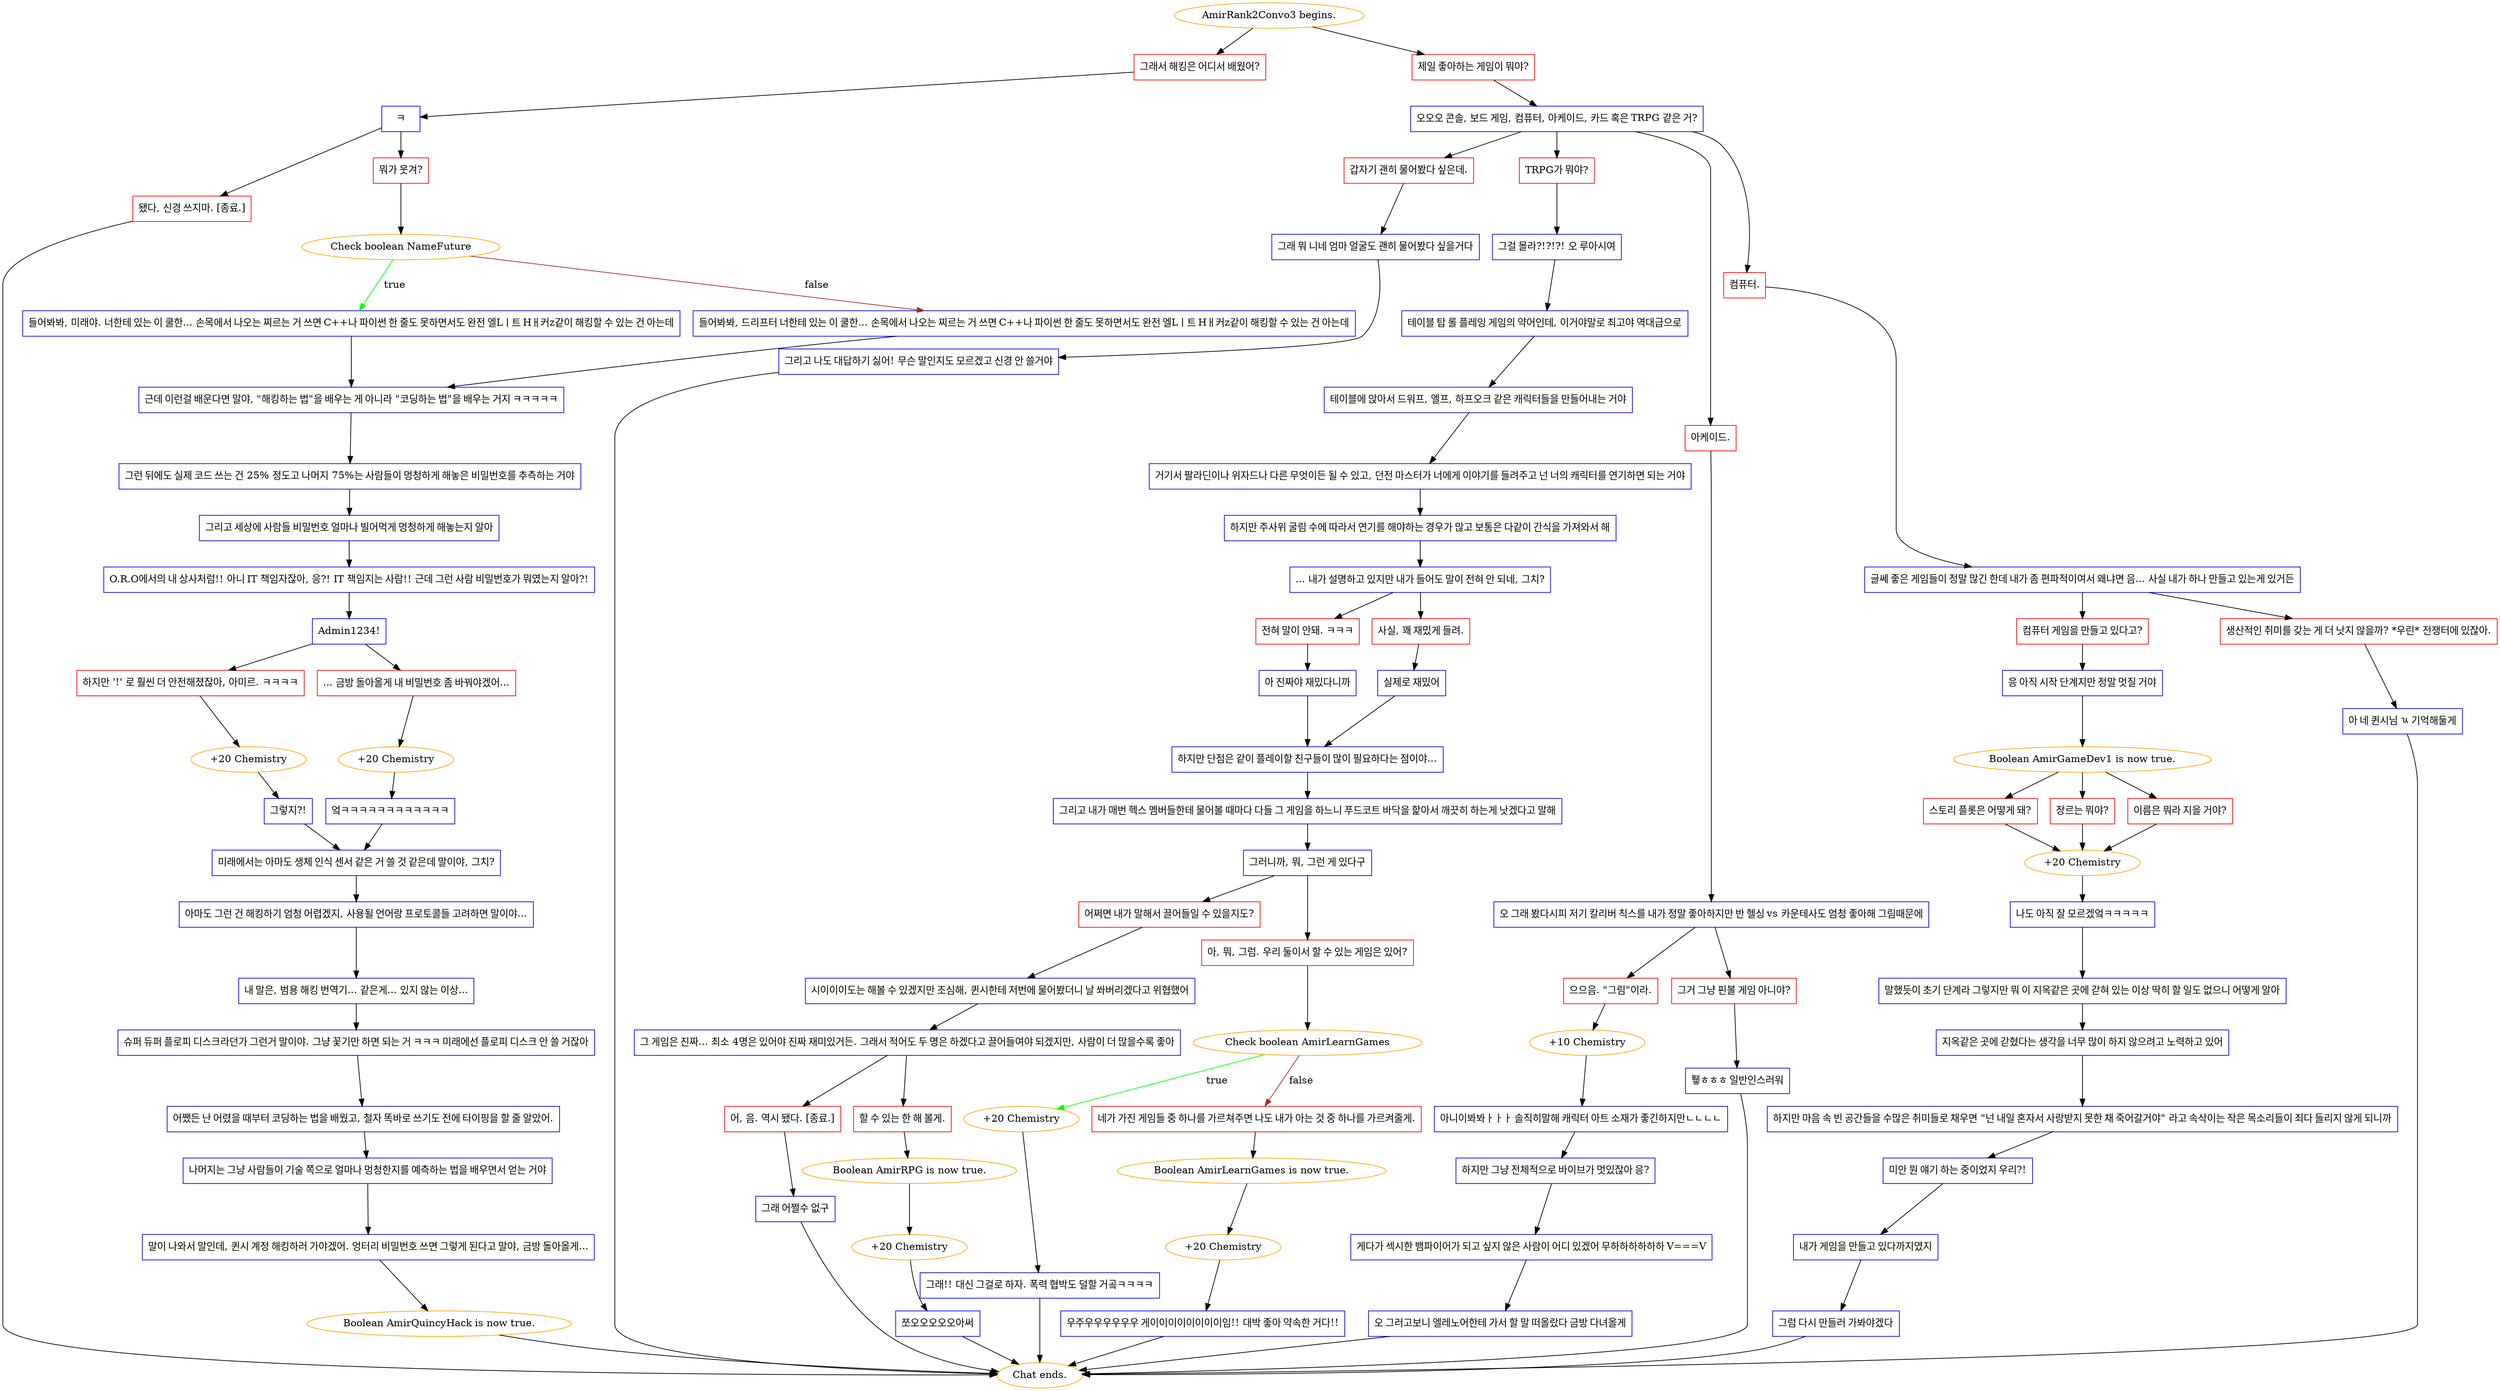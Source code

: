 digraph {
	"AmirRank2Convo3 begins." [color=orange];
		"AmirRank2Convo3 begins." -> j2011932340;
		"AmirRank2Convo3 begins." -> j2668206603;
	j2011932340 [label="그래서 해킹은 어디서 배웠어?",shape=box,color=red];
		j2011932340 -> j4276674054;
	j2668206603 [label="제일 좋아하는 게임이 뭐야?",shape=box,color=red];
		j2668206603 -> j2953891239;
	j4276674054 [label="ㅋ",shape=box,color=blue];
		j4276674054 -> j147284807;
		j4276674054 -> j2201707081;
	j2953891239 [label="오오오 콘솔, 보드 게임, 컴퓨터, 아케이드, 카드 혹은 TRPG 같은 거?",shape=box,color=blue];
		j2953891239 -> j895105136;
		j2953891239 -> j753575325;
		j2953891239 -> j2227110890;
		j2953891239 -> j3890451341;
	j147284807 [label="됐다, 신경 쓰지마. [종료.]",shape=box,color=red];
		j147284807 -> "Chat ends.";
	j2201707081 [label="뭐가 웃겨?",shape=box,color=red];
		j2201707081 -> j2403759245;
	j895105136 [label="갑자기 괜히 물어봤다 싶은데.",shape=box,color=red];
		j895105136 -> j3848150160;
	j753575325 [label="TRPG가 뭐야?",shape=box,color=red];
		j753575325 -> j2069013127;
	j2227110890 [label="아케이드.",shape=box,color=red];
		j2227110890 -> j716723762;
	j3890451341 [label="컴퓨터.",shape=box,color=red];
		j3890451341 -> j4054654166;
	"Chat ends." [color=orange];
	j2403759245 [label="Check boolean NameFuture",color=orange];
		j2403759245 -> j4271930421 [label=true,color=green];
		j2403759245 -> j31074743 [label=false,color=brown];
	j3848150160 [label="그래 뭐 니네 엄마 얼굴도 괜히 물어봤다 싶을거다",shape=box,color=blue];
		j3848150160 -> j14444063;
	j2069013127 [label="그걸 몰라?!?!?! 오 루아시여",shape=box,color=blue];
		j2069013127 -> j813086071;
	j716723762 [label="오 그래 봤다시피 저기 칼리버 칙스를 내가 정말 좋아하지만 반 헬싱 vs 카운테사도 엄청 좋아해 그림때문에",shape=box,color=blue];
		j716723762 -> j122889637;
		j716723762 -> j706410662;
	j4054654166 [label="글쎄 좋은 게임들이 정말 많긴 한데 내가 좀 편파적이여서 왜냐면 음... 사실 내가 하나 만들고 있는게 있거든",shape=box,color=blue];
		j4054654166 -> j1231960923;
		j4054654166 -> j1431070070;
	j4271930421 [label="들어봐봐, 미래야. 너한테 있는 이 쿨한... 손목에서 나오는 찌르는 거 쓰면 C++나 파이썬 한 줄도 못하면서도 완전 엘Lㅣ트 Hㅐ커z같이 해킹할 수 있는 건 아는데",shape=box,color=blue];
		j4271930421 -> j841140593;
	j31074743 [label="들어봐봐, 드리프터 너한테 있는 이 쿨한... 손목에서 나오는 찌르는 거 쓰면 C++나 파이썬 한 줄도 못하면서도 완전 엘Lㅣ트 Hㅐ커z같이 해킹할 수 있는 건 아는데",shape=box,color=blue];
		j31074743 -> j841140593;
	j14444063 [label="그리고 나도 대답하기 싫어! 무슨 말인지도 모르겠고 신경 안 쓸거야",shape=box,color=blue];
		j14444063 -> "Chat ends.";
	j813086071 [label="테이블 탑 롤 플레잉 게임의 약어인데, 이거야말로 최고야 역대급으로",shape=box,color=blue];
		j813086071 -> j762909618;
	j122889637 [label="으으음. \"그림\"이라.",shape=box,color=red];
		j122889637 -> j1608347201;
	j706410662 [label="그거 그냥 핀볼 게임 아니야?",shape=box,color=red];
		j706410662 -> j1649009118;
	j1231960923 [label="컴퓨터 게임을 만들고 있다고?",shape=box,color=red];
		j1231960923 -> j4136851334;
	j1431070070 [label="생산적인 취미를 갖는 게 더 낫지 않을까? *우린* 전쟁터에 있잖아.",shape=box,color=red];
		j1431070070 -> j3262338907;
	j841140593 [label="근데 이런걸 배운다면 말야, \"해킹하는 법\"을 배우는 게 아니라 \"코딩하는 법\"을 배우는 거지 ㅋㅋㅋㅋㅋ",shape=box,color=blue];
		j841140593 -> j1595956318;
	j762909618 [label="테이블에 앉아서 드워프, 엘프, 하프오크 같은 캐릭터들을 만들어내는 거야",shape=box,color=blue];
		j762909618 -> j878087841;
	j1608347201 [label="+10 Chemistry",color=orange];
		j1608347201 -> j2033516137;
	j1649009118 [label="퓋ㅎㅎㅎ 일반인스러워",shape=box,color=blue];
		j1649009118 -> "Chat ends.";
	j4136851334 [label="응 아직 시작 단계지만 정말 멋질 거야",shape=box,color=blue];
		j4136851334 -> j2342850789;
	j3262338907 [label="아 네 퀸시님 ㄳ 기억해둘게",shape=box,color=blue];
		j3262338907 -> "Chat ends.";
	j1595956318 [label="그런 뒤에도 실제 코드 쓰는 건 25% 정도고 나머지 75%는 사람들이 멍청하게 해놓은 비밀번호를 추측하는 거야",shape=box,color=blue];
		j1595956318 -> j566910880;
	j878087841 [label="거기서 팔라딘이나 위자드나 다른 무엇이든 될 수 있고, 던전 마스터가 너에게 이야기를 들려주고 넌 너의 캐릭터를 연기하면 되는 거야",shape=box,color=blue];
		j878087841 -> j723724065;
	j2033516137 [label="아니이봐봐ㅏㅏㅏ 솔직히말해 캐릭터 아트 소재가 좋긴하지만ㄴㄴㄴㄴ",shape=box,color=blue];
		j2033516137 -> j574522109;
	j2342850789 [label="Boolean AmirGameDev1 is now true.",color=orange];
		j2342850789 -> j3993251925;
		j2342850789 -> j3827167849;
		j2342850789 -> j2605514599;
	j566910880 [label="그리고 세상에 사람들 비밀번호 얼마나 빌어먹게 멍청하게 해놓는지 알아",shape=box,color=blue];
		j566910880 -> j1735978265;
	j723724065 [label="하지만 주사위 굴림 수에 따라서 연기를 해야하는 경우가 많고 보통은 다같이 간식을 가져와서 해",shape=box,color=blue];
		j723724065 -> j2198045571;
	j574522109 [label="하지만 그냥 전체적으로 바이브가 멋있잖아 응?",shape=box,color=blue];
		j574522109 -> j1187515369;
	j3993251925 [label="스토리 플롯은 어떻게 돼?",shape=box,color=red];
		j3993251925 -> j1941259406;
	j3827167849 [label="장르는 뭐야?",shape=box,color=red];
		j3827167849 -> j1941259406;
	j2605514599 [label="이름은 뭐라 지을 거야?",shape=box,color=red];
		j2605514599 -> j1941259406;
	j1735978265 [label="O.R.O에서의 내 상사처럼!! 아니 IT 책임자잖아, 응?! IT 책임지는 사람!! 근데 그런 사람 비밀번호가 뭐였는지 알아?!",shape=box,color=blue];
		j1735978265 -> j2584063176;
	j2198045571 [label="... 내가 설명하고 있지만 내가 들어도 말이 전혀 안 되네, 그치?",shape=box,color=blue];
		j2198045571 -> j2847206036;
		j2198045571 -> j3402860657;
	j1187515369 [label="게다가 섹시한 뱀파이어가 되고 싶지 않은 사람이 어디 있겠어 무하하하하하하 V===V",shape=box,color=blue];
		j1187515369 -> j2810973868;
	j1941259406 [label="+20 Chemistry",color=orange];
		j1941259406 -> j3661513735;
	j2584063176 [label="Admin1234!",shape=box,color=blue];
		j2584063176 -> j1027185046;
		j2584063176 -> j859591045;
	j2847206036 [label="전혀 말이 안돼. ㅋㅋㅋ",shape=box,color=red];
		j2847206036 -> j1858374917;
	j3402860657 [label="사실, 꽤 재밌게 들려.",shape=box,color=red];
		j3402860657 -> j147076363;
	j2810973868 [label="오 그러고보니 엘레노어한테 가서 할 말 떠올랐다 금방 다녀올게",shape=box,color=blue];
		j2810973868 -> "Chat ends.";
	j3661513735 [label="나도 아직 잘 모르겠엌ㅋㅋㅋㅋㅋ",shape=box,color=blue];
		j3661513735 -> j2549925173;
	j1027185046 [label="하지만 '!' 로 훨씬 더 안전해졌잖아, 아미르. ㅋㅋㅋㅋ",shape=box,color=red];
		j1027185046 -> j1522449182;
	j859591045 [label="... 금방 돌아올게 내 비밀번호 좀 바꿔야겠어...",shape=box,color=red];
		j859591045 -> j3366959296;
	j1858374917 [label="아 진짜야 재밌다니까",shape=box,color=blue];
		j1858374917 -> j1565387134;
	j147076363 [label="실제로 재밌어",shape=box,color=blue];
		j147076363 -> j1565387134;
	j2549925173 [label="말했듯이 초기 단계라 그렇지만 뭐 이 지옥같은 곳에 갇혀 있는 이상 딱히 할 일도 없으니 어떻게 알아",shape=box,color=blue];
		j2549925173 -> j1175884835;
	j1522449182 [label="+20 Chemistry",color=orange];
		j1522449182 -> j1198074046;
	j3366959296 [label="+20 Chemistry",color=orange];
		j3366959296 -> j4015060847;
	j1565387134 [label="하지만 단점은 같이 플레이할 친구들이 많이 필요하다는 점이야...",shape=box,color=blue];
		j1565387134 -> j3208514661;
	j1175884835 [label="지옥같은 곳에 갇혔다는 생각을 너무 많이 하지 않으려고 노력하고 있어",shape=box,color=blue];
		j1175884835 -> j1321621381;
	j1198074046 [label="그렇지?!",shape=box,color=blue];
		j1198074046 -> j3057234110;
	j4015060847 [label="엌ㅋㅋㅋㅋㅋㅋㅋㅋㅋㅋㅋㅋ",shape=box,color=blue];
		j4015060847 -> j3057234110;
	j3208514661 [label="그리고 내가 매번 헥스 멤버들한테 물어볼 때마다 다들 그 게임을 하느니 푸드코트 바닥을 핥아서 깨끗히 하는게 낫겠다고 말해",shape=box,color=blue];
		j3208514661 -> j4237050939;
	j1321621381 [label="하지만 마음 속 빈 공간들을 수많은 취미들로 채우면 \"넌 내일 혼자서 사랑받지 못한 채 죽어갈거야\" 라고 속삭이는 작은 목소리들이 죄다 들리지 않게 되니까",shape=box,color=blue];
		j1321621381 -> j886025407;
	j3057234110 [label="미래에서는 아마도 생체 인식 센서 같은 거 쓸 것 같은데 말이야, 그치?",shape=box,color=blue];
		j3057234110 -> j310083763;
	j4237050939 [label="그러니까, 뭐, 그런 게 있다구",shape=box,color=blue];
		j4237050939 -> j796333034;
		j4237050939 -> j106107071;
	j886025407 [label="미안 뭔 얘기 하는 중이었지 우리?!",shape=box,color=blue];
		j886025407 -> j2538752712;
	j310083763 [label="아마도 그런 건 해킹하기 엄청 어렵겠지, 사용될 언어랑 프로토콜들 고려하면 말이야...",shape=box,color=blue];
		j310083763 -> j356288711;
	j796333034 [label="어쩌면 내가 말해서 끌어들일 수 있을지도?",shape=box,color=red];
		j796333034 -> j20885766;
	j106107071 [label="아, 뭐, 그럼. 우리 둘이서 할 수 있는 게임은 있어?",shape=box,color=red];
		j106107071 -> j718631339;
	j2538752712 [label="내가 게임을 만들고 있다까지였지",shape=box,color=blue];
		j2538752712 -> j3421626116;
	j356288711 [label="내 말은, 범용 해킹 번역기... 같은게... 있지 않는 이상...",shape=box,color=blue];
		j356288711 -> j1608845478;
	j20885766 [label="시이이이도는 해볼 수 있겠지만 조심해, 퀸시한테 저번에 물어봤더니 날 쏴버리겠다고 위협했어",shape=box,color=blue];
		j20885766 -> j2344082344;
	j718631339 [label="Check boolean AmirLearnGames",color=orange];
		j718631339 -> j100015745 [label=true,color=green];
		j718631339 -> j2865105629 [label=false,color=brown];
	j3421626116 [label="그럼 다시 만들러 가봐야겠다",shape=box,color=blue];
		j3421626116 -> "Chat ends.";
	j1608845478 [label="슈퍼 듀퍼 플로피 디스크라던가 그런거 말이야. 그냥 꽃기만 하면 되는 거 ㅋㅋㅋ 미래에선 플로피 디스크 안 쓸 거잖아",shape=box,color=blue];
		j1608845478 -> j2693186734;
	j2344082344 [label="그 게임은 진짜... 최소 4명은 있어야 진짜 재미있거든. 그래서 적어도 두 명은 하겠다고 끌어들여야 되겠지만, 사람이 더 많을수록 좋아",shape=box,color=blue];
		j2344082344 -> j1938719116;
		j2344082344 -> j2329978081;
	j100015745 [label="+20 Chemistry",color=orange];
		j100015745 -> j1666773669;
	j2865105629 [label="네가 가진 게임들 중 하나를 가르쳐주면 나도 내가 아는 것 중 하나를 가르켜줄게.",shape=box,color=red];
		j2865105629 -> j1178457138;
	j2693186734 [label="어쨌든 난 어렸을 때부터 코딩하는 법을 배웠고, 철자 똑바로 쓰기도 전에 타이핑을 할 줄 알았어.",shape=box,color=blue];
		j2693186734 -> j3529859616;
	j1938719116 [label="어, 음. 역시 됐다. [종료.]",shape=box,color=red];
		j1938719116 -> j24683070;
	j2329978081 [label="할 수 있는 한 해 볼게.",shape=box,color=red];
		j2329978081 -> j991036849;
	j1666773669 [label="그래!! 대신 그걸로 하자. 폭력 협박도 덜할 거곸ㅋㅋㅋㅋ",shape=box,color=blue];
		j1666773669 -> "Chat ends.";
	j1178457138 [label="Boolean AmirLearnGames is now true.",color=orange];
		j1178457138 -> j2896170575;
	j3529859616 [label="나머지는 그냥 사람들이 기술 쪽으로 얼마나 멍청한지를 예측하는 법을 배우면서 얻는 거야",shape=box,color=blue];
		j3529859616 -> j3277077512;
	j24683070 [label="그래 어쩔수 없구",shape=box,color=blue];
		j24683070 -> "Chat ends.";
	j991036849 [label="Boolean AmirRPG is now true.",color=orange];
		j991036849 -> j2347647363;
	j2896170575 [label="+20 Chemistry",color=orange];
		j2896170575 -> j1358305176;
	j3277077512 [label="말이 나와서 말인데, 퀸시 계정 해킹하러 가야겠어. 엉터리 비밀번호 쓰면 그렇게 된다고 말야, 금방 돌아올게...",shape=box,color=blue];
		j3277077512 -> j1007951565;
	j2347647363 [label="+20 Chemistry",color=orange];
		j2347647363 -> j1180565454;
	j1358305176 [label="우주우우우우우우 게이이이이이이이이임!! 대박 좋아 약속한 거다!!",shape=box,color=blue];
		j1358305176 -> "Chat ends.";
	j1007951565 [label="Boolean AmirQuincyHack is now true.",color=orange];
		j1007951565 -> "Chat ends.";
	j1180565454 [label="쪼오오오오오아써",shape=box,color=blue];
		j1180565454 -> "Chat ends.";
}
